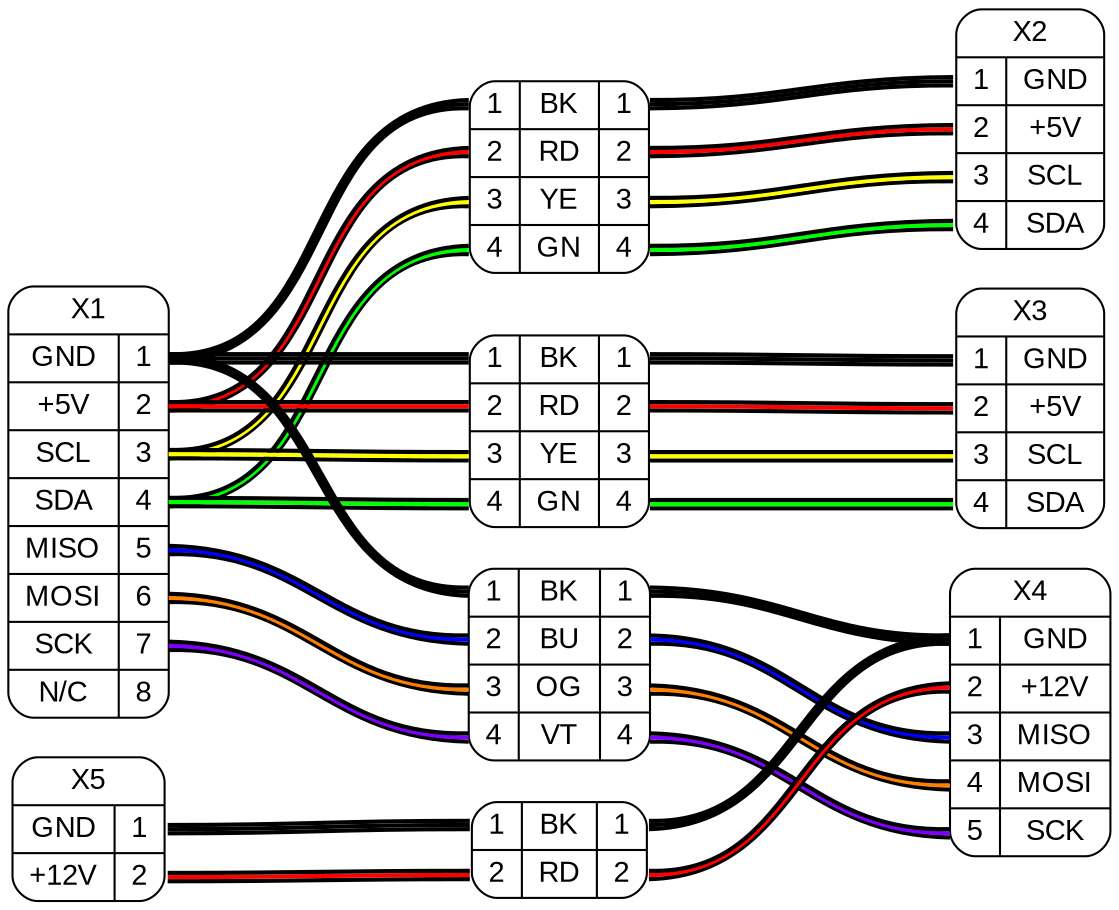 digraph G {
    graph [rankdir = LR, ranksep=2, fontname = "arial"];
    edge [arrowhead=none, fontname = "arial"];
    node [shape=record, style=rounded, fontname = "arial"];


X1[label="X1 | {{GND|+5V|SCL|SDA|MISO|MOSI|SCK|N/C} | {<p1>1|<p2>2|<p3>3|<p4>4|<p5>5|<p6>6|<p7>7|<p8>8}}}"]

X2[label="X2 | {{<p1>1|<p2>2|<p3>3|<p4>4} | {GND|+5V|SCL|SDA}}}"]

X3[label="X3 | {{<p1>1|<p2>2|<p3>3|<p4>4} | {GND|+5V|SCL|SDA}}}"]

X4[label="X4 | {{<p1>1|<p2>2|<p3>3|<p4>4|<p5>5} | {GND|+12V|MISO|MOSI|SCK}}}"]

X5[label="X5 | {{GND|+12V} | {<p1>1|<p2>2}}}"]

W1[label="{{<w1i>1|<w2i>2|<w3i>3|<w4i>4} | {BK|RD|YE|GN} | {<w1o>1|<w2o>2|<w3o>3|<w4o>4}}}"]

{edge[style=bold]
{edge[color="#000000:#000000:#000000"] X1:p1 -> W1:w1i; W1:w1o -> X2:p1}
{edge[color="#000000:#ff0000:#000000"] X1:p2 -> W1:w2i; W1:w2o -> X2:p2}
{edge[color="#000000:#ffff00:#000000"] X1:p3 -> W1:w3i; W1:w3o -> X2:p3}
{edge[color="#000000:#00ff00:#000000"] X1:p4 -> W1:w4i; W1:w4o -> X2:p4}
}
W2[label="{{<w1i>1|<w2i>2|<w3i>3|<w4i>4} | {BK|RD|YE|GN} | {<w1o>1|<w2o>2|<w3o>3|<w4o>4}}}"]

{edge[style=bold]
{edge[color="#000000:#000000:#000000"] X1:p1 -> W2:w1i; W2:w1o -> X3:p1}
{edge[color="#000000:#ff0000:#000000"] X1:p2 -> W2:w2i; W2:w2o -> X3:p2}
{edge[color="#000000:#ffff00:#000000"] X1:p3 -> W2:w3i; W2:w3o -> X3:p3}
{edge[color="#000000:#00ff00:#000000"] X1:p4 -> W2:w4i; W2:w4o -> X3:p4}
}
W3[label="{{<w1i>1|<w2i>2|<w3i>3|<w4i>4} | {BK|BU|OG|VT} | {<w1o>1|<w2o>2|<w3o>3|<w4o>4}}}"]

{edge[style=bold]
{edge[color="#000000:#000000:#000000"] X1:p1 -> W3:w1i; W3:w1o -> X4:p1}
{edge[color="#000000:#0000ff:#000000"] X1:p5 -> W3:w2i; W3:w2o -> X4:p3}
{edge[color="#000000:#ff8000:#000000"] X1:p6 -> W3:w3i; W3:w3o -> X4:p4}
{edge[color="#000000:#8000ff:#000000"] X1:p7 -> W3:w4i; W3:w4o -> X4:p5}
}
W4[label="{{<w1i>1|<w2i>2} | {BK|RD} | {<w1o>1|<w2o>2}}}"]

{edge[style=bold]
{edge[color="#000000:#000000:#000000"] X5:p1 -> W4:w1i; W4:w1o -> X4:p1}
{edge[color="#000000:#ff0000:#000000"] X5:p2 -> W4:w2i; W4:w2o -> X4:p2}
}


}

